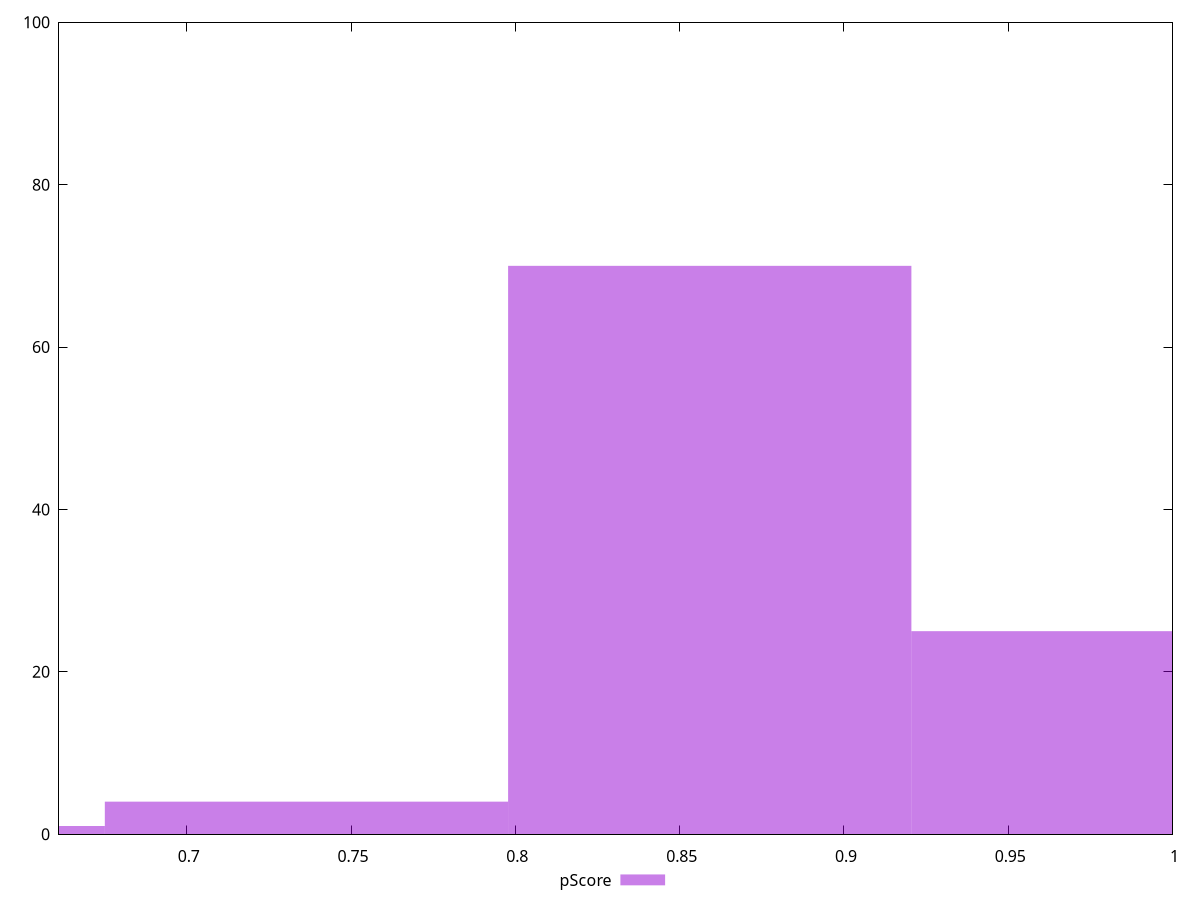 reset

$pScore <<EOF
0.8591624398448897 70
0.9818999312513025 25
0.7364249484384768 4
0.6136874570320641 1
EOF

set key outside below
set boxwidth 0.12273749140641281
set xrange [0.6611111111111111:1]
set yrange [0:100]
set trange [0:100]
set style fill transparent solid 0.5 noborder
set terminal svg size 640, 490 enhanced background rgb 'white'
set output "reprap/uses-optimized-images/samples/pages+cached+noexternal/pScore/histogram.svg"

plot $pScore title "pScore" with boxes

reset
